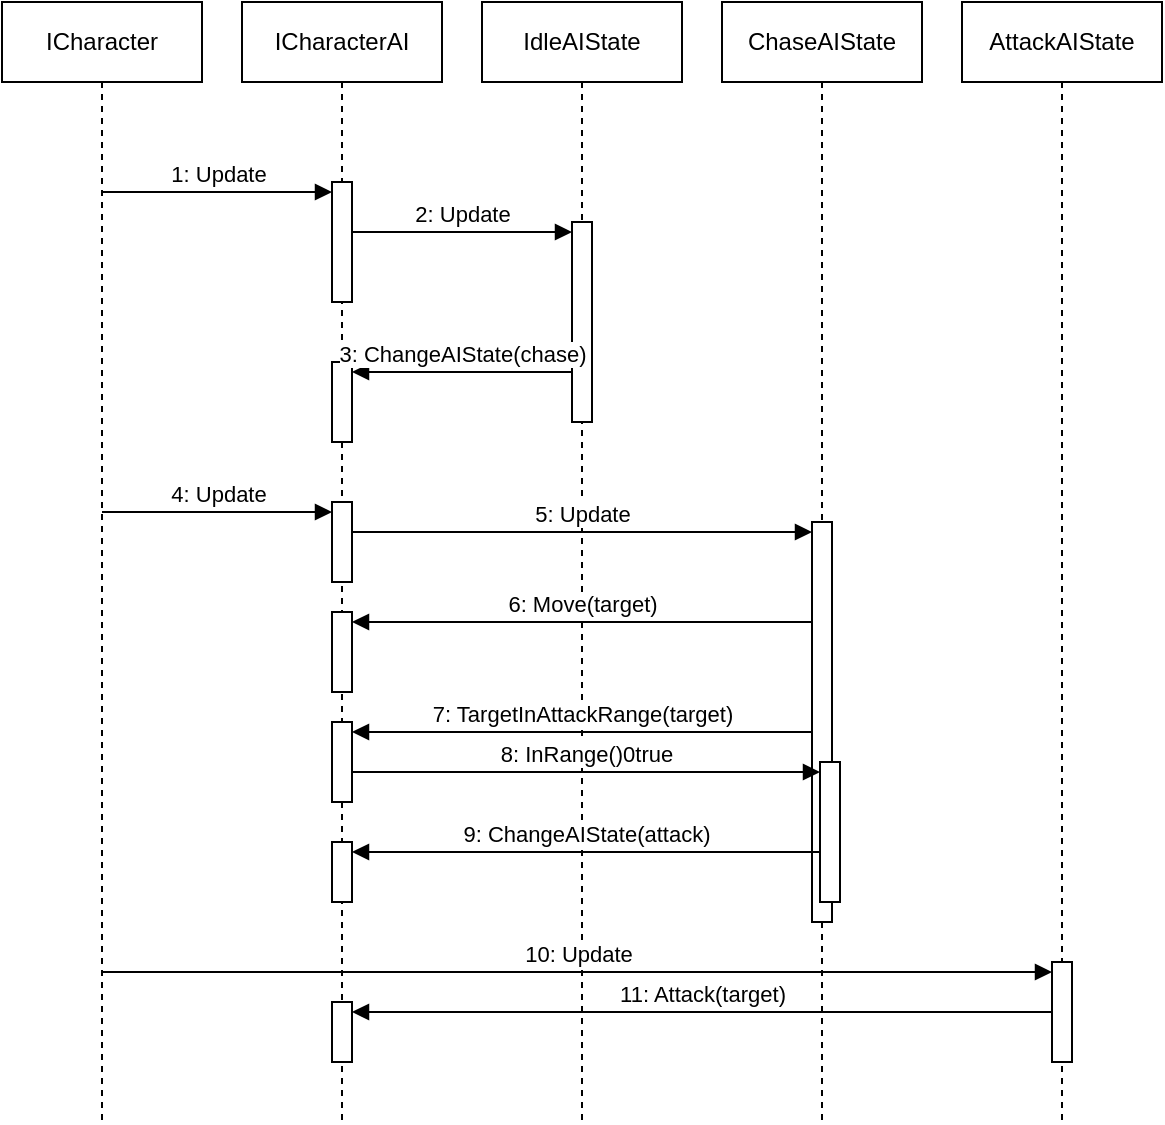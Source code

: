 <mxfile version="22.1.11" type="device">
  <diagram name="第 1 页" id="R-0uonbA1wftvkTITN02">
    <mxGraphModel dx="1434" dy="844" grid="1" gridSize="10" guides="1" tooltips="1" connect="1" arrows="1" fold="1" page="1" pageScale="1" pageWidth="827" pageHeight="1169" math="0" shadow="0">
      <root>
        <mxCell id="0" />
        <mxCell id="1" parent="0" />
        <mxCell id="2IdocV_U8WE3p1FyGQEV-1" value="ICharacter" style="shape=umlLifeline;perimeter=lifelinePerimeter;whiteSpace=wrap;html=1;container=1;dropTarget=0;collapsible=0;recursiveResize=0;outlineConnect=0;portConstraint=eastwest;newEdgeStyle={&quot;curved&quot;:0,&quot;rounded&quot;:0};" vertex="1" parent="1">
          <mxGeometry y="240" width="100" height="560" as="geometry" />
        </mxCell>
        <mxCell id="2IdocV_U8WE3p1FyGQEV-2" value="ICharacterAI" style="shape=umlLifeline;perimeter=lifelinePerimeter;whiteSpace=wrap;html=1;container=1;dropTarget=0;collapsible=0;recursiveResize=0;outlineConnect=0;portConstraint=eastwest;newEdgeStyle={&quot;curved&quot;:0,&quot;rounded&quot;:0};" vertex="1" parent="1">
          <mxGeometry x="120" y="240" width="100" height="560" as="geometry" />
        </mxCell>
        <mxCell id="2IdocV_U8WE3p1FyGQEV-6" value="" style="html=1;points=[[0,0,0,0,5],[0,1,0,0,-5],[1,0,0,0,5],[1,1,0,0,-5]];perimeter=orthogonalPerimeter;outlineConnect=0;targetShapes=umlLifeline;portConstraint=eastwest;newEdgeStyle={&quot;curved&quot;:0,&quot;rounded&quot;:0};" vertex="1" parent="2IdocV_U8WE3p1FyGQEV-2">
          <mxGeometry x="45" y="90" width="10" height="60" as="geometry" />
        </mxCell>
        <mxCell id="2IdocV_U8WE3p1FyGQEV-10" value="" style="html=1;points=[[0,0,0,0,5],[0,1,0,0,-5],[1,0,0,0,5],[1,1,0,0,-5]];perimeter=orthogonalPerimeter;outlineConnect=0;targetShapes=umlLifeline;portConstraint=eastwest;newEdgeStyle={&quot;curved&quot;:0,&quot;rounded&quot;:0};" vertex="1" parent="2IdocV_U8WE3p1FyGQEV-2">
          <mxGeometry x="45" y="180" width="10" height="40" as="geometry" />
        </mxCell>
        <mxCell id="2IdocV_U8WE3p1FyGQEV-13" value="" style="html=1;points=[[0,0,0,0,5],[0,1,0,0,-5],[1,0,0,0,5],[1,1,0,0,-5]];perimeter=orthogonalPerimeter;outlineConnect=0;targetShapes=umlLifeline;portConstraint=eastwest;newEdgeStyle={&quot;curved&quot;:0,&quot;rounded&quot;:0};" vertex="1" parent="2IdocV_U8WE3p1FyGQEV-2">
          <mxGeometry x="45" y="250" width="10" height="40" as="geometry" />
        </mxCell>
        <mxCell id="2IdocV_U8WE3p1FyGQEV-17" value="" style="html=1;points=[[0,0,0,0,5],[0,1,0,0,-5],[1,0,0,0,5],[1,1,0,0,-5]];perimeter=orthogonalPerimeter;outlineConnect=0;targetShapes=umlLifeline;portConstraint=eastwest;newEdgeStyle={&quot;curved&quot;:0,&quot;rounded&quot;:0};" vertex="1" parent="2IdocV_U8WE3p1FyGQEV-2">
          <mxGeometry x="45" y="305" width="10" height="40" as="geometry" />
        </mxCell>
        <mxCell id="2IdocV_U8WE3p1FyGQEV-26" value="" style="html=1;points=[[0,0,0,0,5],[0,1,0,0,-5],[1,0,0,0,5],[1,1,0,0,-5]];perimeter=orthogonalPerimeter;outlineConnect=0;targetShapes=umlLifeline;portConstraint=eastwest;newEdgeStyle={&quot;curved&quot;:0,&quot;rounded&quot;:0};" vertex="1" parent="2IdocV_U8WE3p1FyGQEV-2">
          <mxGeometry x="45" y="360" width="10" height="40" as="geometry" />
        </mxCell>
        <mxCell id="2IdocV_U8WE3p1FyGQEV-32" value="" style="html=1;points=[[0,0,0,0,5],[0,1,0,0,-5],[1,0,0,0,5],[1,1,0,0,-5]];perimeter=orthogonalPerimeter;outlineConnect=0;targetShapes=umlLifeline;portConstraint=eastwest;newEdgeStyle={&quot;curved&quot;:0,&quot;rounded&quot;:0};" vertex="1" parent="2IdocV_U8WE3p1FyGQEV-2">
          <mxGeometry x="45" y="420" width="10" height="30" as="geometry" />
        </mxCell>
        <mxCell id="2IdocV_U8WE3p1FyGQEV-37" value="" style="html=1;points=[[0,0,0,0,5],[0,1,0,0,-5],[1,0,0,0,5],[1,1,0,0,-5]];perimeter=orthogonalPerimeter;outlineConnect=0;targetShapes=umlLifeline;portConstraint=eastwest;newEdgeStyle={&quot;curved&quot;:0,&quot;rounded&quot;:0};" vertex="1" parent="2IdocV_U8WE3p1FyGQEV-2">
          <mxGeometry x="45" y="500" width="10" height="30" as="geometry" />
        </mxCell>
        <mxCell id="2IdocV_U8WE3p1FyGQEV-3" value="IdleAIState" style="shape=umlLifeline;perimeter=lifelinePerimeter;whiteSpace=wrap;html=1;container=1;dropTarget=0;collapsible=0;recursiveResize=0;outlineConnect=0;portConstraint=eastwest;newEdgeStyle={&quot;curved&quot;:0,&quot;rounded&quot;:0};" vertex="1" parent="1">
          <mxGeometry x="240" y="240" width="100" height="560" as="geometry" />
        </mxCell>
        <mxCell id="2IdocV_U8WE3p1FyGQEV-8" value="" style="html=1;points=[[0,0,0,0,5],[0,1,0,0,-5],[1,0,0,0,5],[1,1,0,0,-5]];perimeter=orthogonalPerimeter;outlineConnect=0;targetShapes=umlLifeline;portConstraint=eastwest;newEdgeStyle={&quot;curved&quot;:0,&quot;rounded&quot;:0};" vertex="1" parent="2IdocV_U8WE3p1FyGQEV-3">
          <mxGeometry x="45" y="110" width="10" height="100" as="geometry" />
        </mxCell>
        <mxCell id="2IdocV_U8WE3p1FyGQEV-4" value="ChaseAIState" style="shape=umlLifeline;perimeter=lifelinePerimeter;whiteSpace=wrap;html=1;container=1;dropTarget=0;collapsible=0;recursiveResize=0;outlineConnect=0;portConstraint=eastwest;newEdgeStyle={&quot;curved&quot;:0,&quot;rounded&quot;:0};" vertex="1" parent="1">
          <mxGeometry x="360" y="240" width="100" height="560" as="geometry" />
        </mxCell>
        <mxCell id="2IdocV_U8WE3p1FyGQEV-15" value="" style="html=1;points=[[0,0,0,0,5],[0,1,0,0,-5],[1,0,0,0,5],[1,1,0,0,-5]];perimeter=orthogonalPerimeter;outlineConnect=0;targetShapes=umlLifeline;portConstraint=eastwest;newEdgeStyle={&quot;curved&quot;:0,&quot;rounded&quot;:0};" vertex="1" parent="2IdocV_U8WE3p1FyGQEV-4">
          <mxGeometry x="45" y="260" width="10" height="200" as="geometry" />
        </mxCell>
        <mxCell id="2IdocV_U8WE3p1FyGQEV-29" value="" style="html=1;points=[[0,0,0,0,5],[0,1,0,0,-5],[1,0,0,0,5],[1,1,0,0,-5]];perimeter=orthogonalPerimeter;outlineConnect=0;targetShapes=umlLifeline;portConstraint=eastwest;newEdgeStyle={&quot;curved&quot;:0,&quot;rounded&quot;:0};" vertex="1" parent="2IdocV_U8WE3p1FyGQEV-4">
          <mxGeometry x="49" y="380" width="10" height="70" as="geometry" />
        </mxCell>
        <mxCell id="2IdocV_U8WE3p1FyGQEV-5" value="AttackAIState" style="shape=umlLifeline;perimeter=lifelinePerimeter;whiteSpace=wrap;html=1;container=1;dropTarget=0;collapsible=0;recursiveResize=0;outlineConnect=0;portConstraint=eastwest;newEdgeStyle={&quot;curved&quot;:0,&quot;rounded&quot;:0};" vertex="1" parent="1">
          <mxGeometry x="480" y="240" width="100" height="560" as="geometry" />
        </mxCell>
        <mxCell id="2IdocV_U8WE3p1FyGQEV-35" value="" style="html=1;points=[[0,0,0,0,5],[0,1,0,0,-5],[1,0,0,0,5],[1,1,0,0,-5]];perimeter=orthogonalPerimeter;outlineConnect=0;targetShapes=umlLifeline;portConstraint=eastwest;newEdgeStyle={&quot;curved&quot;:0,&quot;rounded&quot;:0};" vertex="1" parent="2IdocV_U8WE3p1FyGQEV-5">
          <mxGeometry x="45" y="480" width="10" height="50" as="geometry" />
        </mxCell>
        <mxCell id="2IdocV_U8WE3p1FyGQEV-7" value="1: Update" style="html=1;verticalAlign=bottom;startArrow=none;endArrow=block;startSize=8;curved=0;rounded=0;entryX=0;entryY=0;entryDx=0;entryDy=5;startFill=0;" edge="1" target="2IdocV_U8WE3p1FyGQEV-6" parent="1" source="2IdocV_U8WE3p1FyGQEV-1">
          <mxGeometry relative="1" as="geometry">
            <mxPoint x="95" y="335" as="sourcePoint" />
          </mxGeometry>
        </mxCell>
        <mxCell id="2IdocV_U8WE3p1FyGQEV-9" value="2: Update" style="html=1;verticalAlign=bottom;startArrow=none;endArrow=block;startSize=8;curved=0;rounded=0;entryX=0;entryY=0;entryDx=0;entryDy=5;startFill=0;" edge="1" target="2IdocV_U8WE3p1FyGQEV-8" parent="1" source="2IdocV_U8WE3p1FyGQEV-6">
          <mxGeometry relative="1" as="geometry">
            <mxPoint x="215" y="355" as="sourcePoint" />
          </mxGeometry>
        </mxCell>
        <mxCell id="2IdocV_U8WE3p1FyGQEV-11" value="3: ChangeAIState(chase)" style="html=1;verticalAlign=bottom;endArrow=block;curved=0;rounded=0;entryX=1;entryY=0;entryDx=0;entryDy=5;" edge="1" target="2IdocV_U8WE3p1FyGQEV-10" parent="1" source="2IdocV_U8WE3p1FyGQEV-8">
          <mxGeometry relative="1" as="geometry">
            <mxPoint x="245" y="425" as="sourcePoint" />
          </mxGeometry>
        </mxCell>
        <mxCell id="2IdocV_U8WE3p1FyGQEV-14" value="4: Update" style="html=1;verticalAlign=bottom;startArrow=none;endArrow=block;startSize=8;curved=0;rounded=0;entryX=0;entryY=0;entryDx=0;entryDy=5;startFill=0;" edge="1" target="2IdocV_U8WE3p1FyGQEV-13" parent="1" source="2IdocV_U8WE3p1FyGQEV-1">
          <mxGeometry relative="1" as="geometry">
            <mxPoint x="95" y="505" as="sourcePoint" />
          </mxGeometry>
        </mxCell>
        <mxCell id="2IdocV_U8WE3p1FyGQEV-16" value="5: Update" style="html=1;verticalAlign=bottom;startArrow=none;endArrow=block;startSize=8;curved=0;rounded=0;entryX=0;entryY=0;entryDx=0;entryDy=5;startFill=0;" edge="1" target="2IdocV_U8WE3p1FyGQEV-15" parent="1" source="2IdocV_U8WE3p1FyGQEV-13">
          <mxGeometry relative="1" as="geometry">
            <mxPoint x="335" y="505" as="sourcePoint" />
          </mxGeometry>
        </mxCell>
        <mxCell id="2IdocV_U8WE3p1FyGQEV-18" value="6: Move(target)" style="html=1;verticalAlign=bottom;endArrow=block;curved=0;rounded=0;entryX=1;entryY=0;entryDx=0;entryDy=5;" edge="1" target="2IdocV_U8WE3p1FyGQEV-17" parent="1" source="2IdocV_U8WE3p1FyGQEV-15">
          <mxGeometry relative="1" as="geometry">
            <mxPoint x="245" y="550" as="sourcePoint" />
          </mxGeometry>
        </mxCell>
        <mxCell id="2IdocV_U8WE3p1FyGQEV-27" value="7: TargetInAttackRange(target)" style="html=1;verticalAlign=bottom;endArrow=block;curved=0;rounded=0;entryX=1;entryY=0;entryDx=0;entryDy=5;" edge="1" target="2IdocV_U8WE3p1FyGQEV-26" parent="1" source="2IdocV_U8WE3p1FyGQEV-15">
          <mxGeometry relative="1" as="geometry">
            <mxPoint x="245" y="605" as="sourcePoint" />
          </mxGeometry>
        </mxCell>
        <mxCell id="2IdocV_U8WE3p1FyGQEV-30" value="8: InRange()0true" style="html=1;verticalAlign=bottom;endArrow=block;curved=0;rounded=0;entryX=0;entryY=0;entryDx=0;entryDy=5;" edge="1" target="2IdocV_U8WE3p1FyGQEV-29" parent="1" source="2IdocV_U8WE3p1FyGQEV-26">
          <mxGeometry relative="1" as="geometry">
            <mxPoint x="339" y="625" as="sourcePoint" />
          </mxGeometry>
        </mxCell>
        <mxCell id="2IdocV_U8WE3p1FyGQEV-33" value="9: ChangeAIState(attack)" style="html=1;verticalAlign=bottom;endArrow=block;curved=0;rounded=0;entryX=1;entryY=0;entryDx=0;entryDy=5;" edge="1" target="2IdocV_U8WE3p1FyGQEV-32" parent="1" source="2IdocV_U8WE3p1FyGQEV-29">
          <mxGeometry relative="1" as="geometry">
            <mxPoint x="245" y="665" as="sourcePoint" />
          </mxGeometry>
        </mxCell>
        <mxCell id="2IdocV_U8WE3p1FyGQEV-36" value="10: Update" style="html=1;verticalAlign=bottom;startArrow=none;endArrow=block;startSize=8;curved=0;rounded=0;entryX=0;entryY=0;entryDx=0;entryDy=5;startFill=0;" edge="1" target="2IdocV_U8WE3p1FyGQEV-35" parent="1" source="2IdocV_U8WE3p1FyGQEV-1">
          <mxGeometry relative="1" as="geometry">
            <mxPoint x="455" y="725" as="sourcePoint" />
          </mxGeometry>
        </mxCell>
        <mxCell id="2IdocV_U8WE3p1FyGQEV-38" value="11: Attack(target)" style="html=1;verticalAlign=bottom;endArrow=block;curved=0;rounded=0;entryX=1;entryY=0;entryDx=0;entryDy=5;" edge="1" target="2IdocV_U8WE3p1FyGQEV-37" parent="1" source="2IdocV_U8WE3p1FyGQEV-35">
          <mxGeometry relative="1" as="geometry">
            <mxPoint x="245" y="745" as="sourcePoint" />
          </mxGeometry>
        </mxCell>
      </root>
    </mxGraphModel>
  </diagram>
</mxfile>
